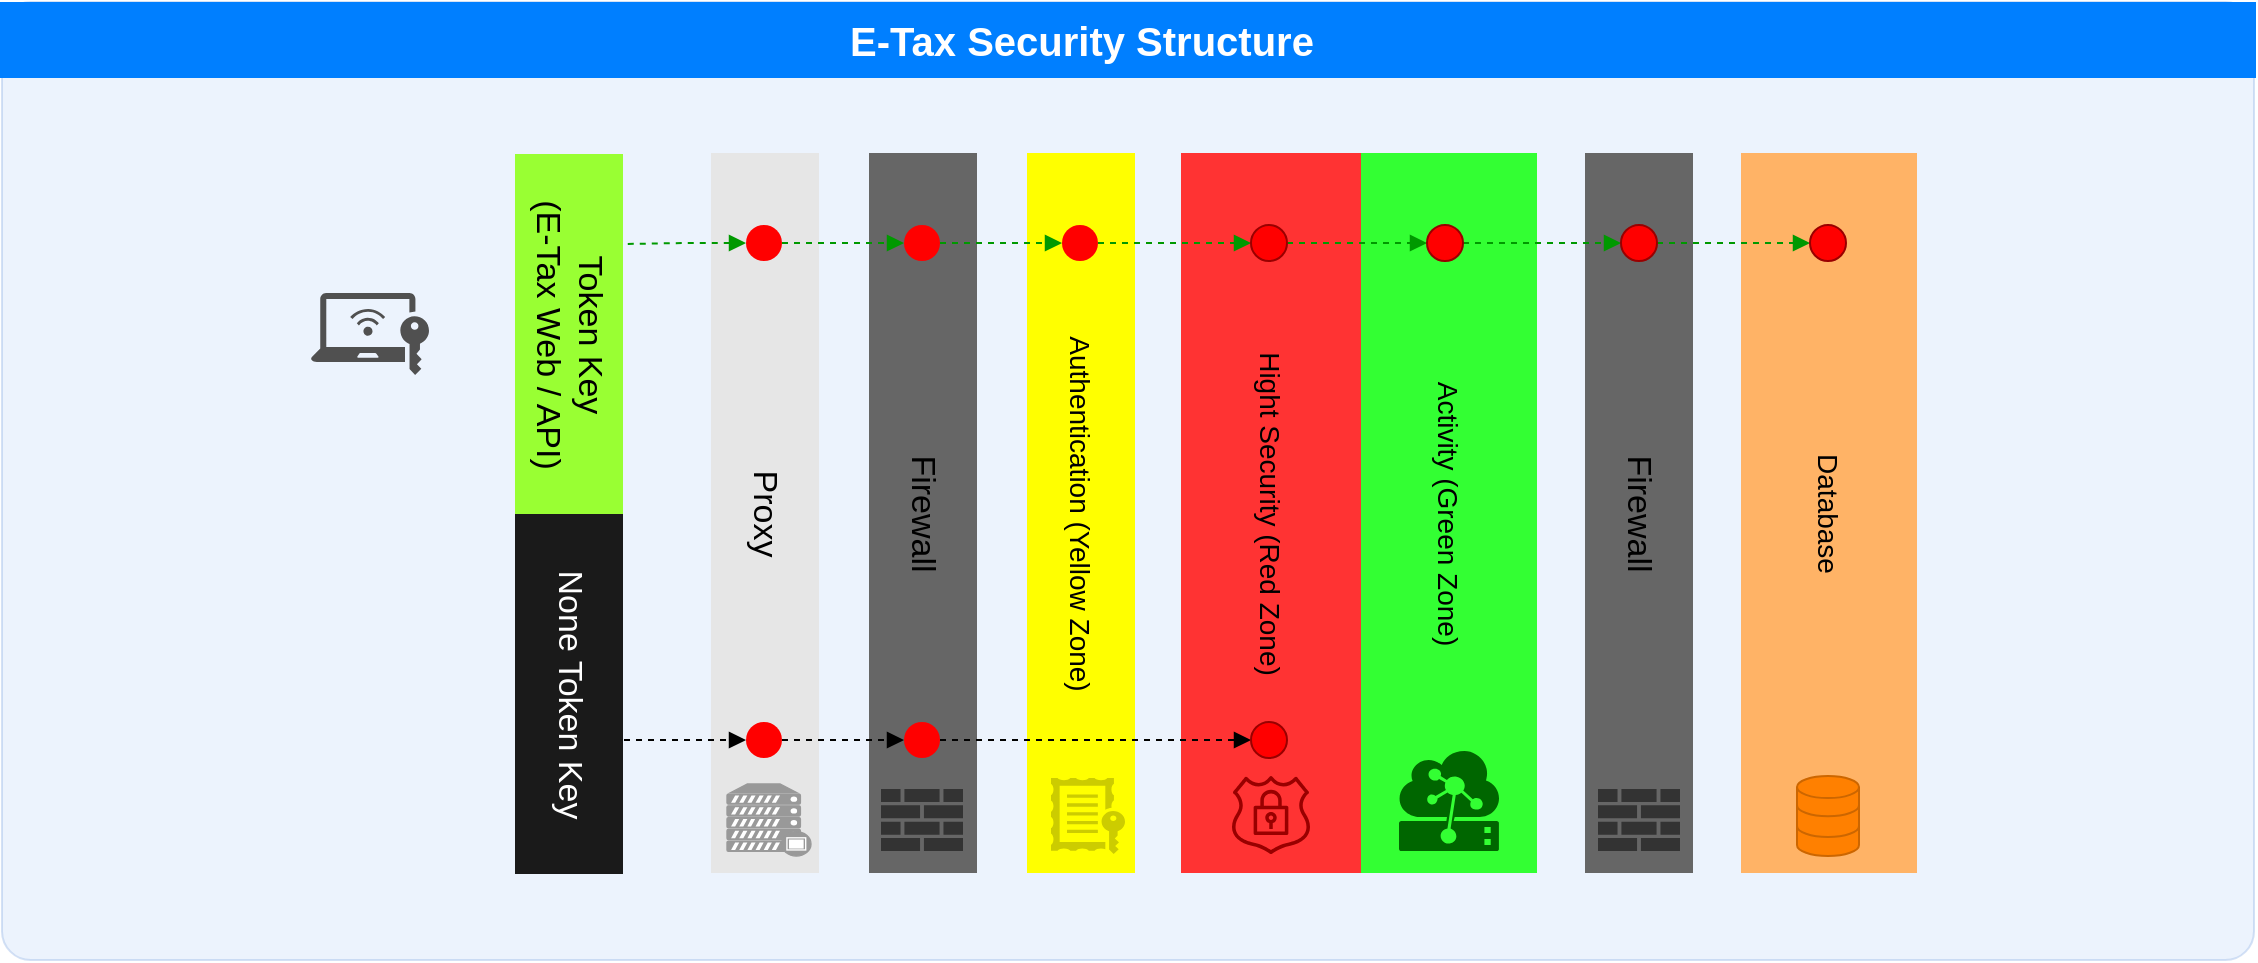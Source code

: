 <mxfile version="10.8.0" type="github"><diagram id="PLV-qCMO3cA54Ll05hI7" name="Page-1"><mxGraphModel dx="1220" dy="679" grid="0" gridSize="10" guides="1" tooltips="1" connect="1" arrows="1" fold="1" page="1" pageScale="1" pageWidth="1169" pageHeight="827" math="0" shadow="0"><root><mxCell id="0"/><mxCell id="1" parent="0"/><mxCell id="4-ckPs7uLOavXwWLIhGH-2" value="" style="rounded=1;whiteSpace=wrap;html=1;strokeColor=#A9C4EB;strokeWidth=1;fillColor=#dae8fc;fontSize=12;align=center;arcSize=3;opacity=50;" vertex="1" parent="1"><mxGeometry x="21" y="80" width="1126" height="479" as="geometry"/></mxCell><mxCell id="4-ckPs7uLOavXwWLIhGH-54" value="" style="rounded=0;whiteSpace=wrap;html=1;strokeColor=none;strokeWidth=1;fillColor=#007FFF;gradientColor=none;fontSize=17;fontColor=#FFFFFF;align=center;" vertex="1" parent="1"><mxGeometry x="20" y="80" width="1128" height="38" as="geometry"/></mxCell><mxCell id="4-ckPs7uLOavXwWLIhGH-1" value="E-Tax Security Structure" style="text;html=1;strokeColor=none;fillColor=none;align=center;verticalAlign=middle;whiteSpace=wrap;rounded=0;fontStyle=1;fontSize=20;fontColor=#FFFFFF;" vertex="1" parent="1"><mxGeometry x="431" y="80" width="260" height="38" as="geometry"/></mxCell><mxCell id="4-ckPs7uLOavXwWLIhGH-3" value="Hight Security (Red Zone)" style="whiteSpace=wrap;html=1;dashed=1;strokeColor=none;strokeWidth=2;fillColor=#FF3333;fontFamily=Helvetica;fontSize=14;fontColor=#000000;fontStyle=0;rotation=90;align=center;" vertex="1" parent="1"><mxGeometry x="475.5" y="290.5" width="360" height="90" as="geometry"/></mxCell><mxCell id="4-ckPs7uLOavXwWLIhGH-4" value="Activity (Green Zone)" style="whiteSpace=wrap;html=1;dashed=1;strokeColor=none;strokeWidth=2;fillColor=#33FF33;fontFamily=Helvetica;fontSize=14;fontColor=#000000;fontStyle=0;rotation=90;align=center;" vertex="1" parent="1"><mxGeometry x="564.5" y="291.5" width="360" height="88" as="geometry"/></mxCell><mxCell id="4-ckPs7uLOavXwWLIhGH-5" value="Database" style="whiteSpace=wrap;html=1;dashed=1;strokeColor=none;strokeWidth=2;fillColor=#FFB366;fontFamily=Helvetica;fontSize=14;fontColor=#000000;fontStyle=0;rotation=90;align=center;" vertex="1" parent="1"><mxGeometry x="754.5" y="291.5" width="360" height="88" as="geometry"/></mxCell><mxCell id="4-ckPs7uLOavXwWLIhGH-6" value="Authentication (Yellow Zone)" style="whiteSpace=wrap;html=1;dashed=1;strokeColor=none;strokeWidth=2;fillColor=#FFFF00;fontFamily=Helvetica;fontSize=14;fontColor=#000000;fontStyle=0;rotation=90;align=center;" vertex="1" parent="1"><mxGeometry x="380.5" y="308.5" width="360" height="54" as="geometry"/></mxCell><mxCell id="4-ckPs7uLOavXwWLIhGH-33" value="" style="shadow=0;dashed=0;html=1;strokeColor=none;labelPosition=center;verticalLabelPosition=bottom;verticalAlign=top;align=center;shape=mxgraph.mscae.cloud.iot_edge;fillColor=#006600;pointerEvents=1;fontSize=12;fontColor=#999999;" vertex="1" parent="1"><mxGeometry x="719.5" y="454.5" width="50" height="50" as="geometry"/></mxCell><mxCell id="4-ckPs7uLOavXwWLIhGH-13" value="Firewall" style="whiteSpace=wrap;html=1;dashed=1;strokeColor=none;strokeWidth=2;fillColor=#666666;fontFamily=Helvetica;fontSize=17;fontColor=#000000;fontStyle=0;rotation=90;align=center;" vertex="1" parent="1"><mxGeometry x="659.5" y="308.5" width="360" height="54" as="geometry"/></mxCell><mxCell id="4-ckPs7uLOavXwWLIhGH-28" value="" style="html=1;verticalLabelPosition=bottom;align=center;labelBackgroundColor=#ffffff;verticalAlign=top;strokeWidth=1;strokeColor=#CC6600;fillColor=#FF8000;shadow=0;dashed=0;shape=mxgraph.ios7.icons.data;fontSize=17;" vertex="1" parent="1"><mxGeometry x="918.5" y="467" width="31" height="40" as="geometry"/></mxCell><mxCell id="4-ckPs7uLOavXwWLIhGH-9" value="Firewall" style="whiteSpace=wrap;html=1;dashed=1;strokeColor=none;strokeWidth=2;fillColor=#666666;fontFamily=Helvetica;fontSize=17;fontColor=#000000;fontStyle=0;rotation=90;align=center;" vertex="1" parent="1"><mxGeometry x="301.5" y="308.5" width="360" height="54" as="geometry"/></mxCell><mxCell id="4-ckPs7uLOavXwWLIhGH-30" value="" style="outlineConnect=0;fontColor=#232F3E;gradientColor=none;fillColor=#990000;strokeColor=none;dashed=0;verticalLabelPosition=bottom;verticalAlign=top;align=center;html=1;fontSize=12;fontStyle=0;aspect=fixed;pointerEvents=1;shape=mxgraph.aws4.ssl_padlock;" vertex="1" parent="1"><mxGeometry x="635.5" y="467" width="40" height="39" as="geometry"/></mxCell><mxCell id="4-ckPs7uLOavXwWLIhGH-38" value="" style="pointerEvents=1;shadow=0;dashed=0;html=1;strokeColor=none;labelPosition=center;verticalLabelPosition=bottom;verticalAlign=top;outlineConnect=0;align=center;shape=mxgraph.office.concepts.firewall;fillColor=#333333;fontSize=17;" vertex="1" parent="1"><mxGeometry x="460.5" y="473.5" width="41" height="31" as="geometry"/></mxCell><mxCell id="4-ckPs7uLOavXwWLIhGH-39" value="" style="pointerEvents=1;shadow=0;dashed=0;html=1;strokeColor=none;labelPosition=center;verticalLabelPosition=bottom;verticalAlign=top;outlineConnect=0;align=center;shape=mxgraph.office.concepts.firewall;fillColor=#333333;fontSize=17;" vertex="1" parent="1"><mxGeometry x="819" y="473.5" width="41" height="31" as="geometry"/></mxCell><mxCell id="4-ckPs7uLOavXwWLIhGH-40" value="" style="pointerEvents=1;shadow=0;dashed=0;html=1;strokeColor=none;fillColor=#CCCC00;labelPosition=center;verticalLabelPosition=bottom;verticalAlign=top;outlineConnect=0;align=center;shape=mxgraph.office.concepts.license;fontSize=17;" vertex="1" parent="1"><mxGeometry x="545.5" y="468" width="37" height="38" as="geometry"/></mxCell><mxCell id="4-ckPs7uLOavXwWLIhGH-41" value="" style="pointerEvents=1;shadow=0;dashed=0;html=1;strokeColor=none;fillColor=#505050;labelPosition=center;verticalLabelPosition=bottom;verticalAlign=top;outlineConnect=0;align=center;shape=mxgraph.office.concepts.remote_access;fontSize=17;" vertex="1" parent="1"><mxGeometry x="175.5" y="225.5" width="59" height="41" as="geometry"/></mxCell><mxCell id="4-ckPs7uLOavXwWLIhGH-42" value="Token Key&lt;br&gt;(E-Tax Web / API)&lt;br&gt;" style="whiteSpace=wrap;html=1;dashed=1;strokeColor=none;strokeWidth=2;fillColor=#99FF33;fontFamily=Helvetica;fontSize=17;fontColor=#000000;fontStyle=0;rotation=90;align=center;" vertex="1" parent="1"><mxGeometry x="214.5" y="219" width="180" height="54" as="geometry"/></mxCell><mxCell id="4-ckPs7uLOavXwWLIhGH-43" value="None Token Key" style="whiteSpace=wrap;html=1;dashed=1;strokeColor=none;strokeWidth=2;fillColor=#1A1A1A;fontFamily=Helvetica;fontSize=17;fontColor=#FFFFFF;fontStyle=0;rotation=90;align=center;" vertex="1" parent="1"><mxGeometry x="214.5" y="399" width="180" height="54" as="geometry"/></mxCell><mxCell id="4-ckPs7uLOavXwWLIhGH-44" value="Proxy" style="whiteSpace=wrap;html=1;dashed=1;strokeColor=none;strokeWidth=2;fillColor=#E6E6E6;fontFamily=Helvetica;fontSize=17;fontColor=#000000;fontStyle=0;rotation=90;align=center;" vertex="1" parent="1"><mxGeometry x="222.5" y="308.5" width="360" height="54" as="geometry"/></mxCell><mxCell id="4-ckPs7uLOavXwWLIhGH-45" value="" style="fontColor=#0066CC;verticalAlign=top;verticalLabelPosition=bottom;labelPosition=center;align=center;html=1;outlineConnect=0;fillColor=#999999;strokeColor=#999999;gradientColor=none;gradientDirection=north;strokeWidth=2;shape=mxgraph.networks.proxy_server;" vertex="1" parent="1"><mxGeometry x="383.5" y="471" width="42" height="36" as="geometry"/></mxCell><mxCell id="4-ckPs7uLOavXwWLIhGH-52" value="" style="shape=image;html=1;verticalAlign=top;verticalLabelPosition=bottom;labelBackgroundColor=#ffffff;imageAspect=0;aspect=fixed;image=https://cdn0.iconfinder.com/data/icons/kameleon-free-pack/110/Hacker-128.png;strokeColor=#999999;strokeWidth=1;fillColor=#99FF33;gradientColor=#3399FF;fontSize=17;fontColor=#FFFFFF;align=center;" vertex="1" parent="1"><mxGeometry x="156" y="381.5" width="98" height="98" as="geometry"/></mxCell><mxCell id="4-ckPs7uLOavXwWLIhGH-76" style="edgeStyle=orthogonalEdgeStyle;rounded=0;orthogonalLoop=1;jettySize=auto;html=1;exitX=1;exitY=0.5;exitDx=0;exitDy=0;entryX=0;entryY=0.5;entryDx=0;entryDy=0;dashed=1;startArrow=none;startFill=0;endArrow=block;endFill=1;strokeColor=#000000;strokeWidth=1;fontSize=17;fontColor=#FFFFFF;" edge="1" parent="1" source="4-ckPs7uLOavXwWLIhGH-55" target="4-ckPs7uLOavXwWLIhGH-56"><mxGeometry relative="1" as="geometry"/></mxCell><mxCell id="4-ckPs7uLOavXwWLIhGH-55" value="" style="ellipse;whiteSpace=wrap;html=1;aspect=fixed;strokeColor=none;strokeWidth=1;fillColor=#FF0000;gradientColor=none;fontSize=17;fontColor=#FFFFFF;align=center;" vertex="1" parent="1"><mxGeometry x="393" y="440" width="18" height="18" as="geometry"/></mxCell><mxCell id="4-ckPs7uLOavXwWLIhGH-77" style="edgeStyle=orthogonalEdgeStyle;rounded=0;orthogonalLoop=1;jettySize=auto;html=1;exitX=1;exitY=0.5;exitDx=0;exitDy=0;entryX=0;entryY=0.5;entryDx=0;entryDy=0;dashed=1;startArrow=none;startFill=0;endArrow=block;endFill=1;strokeColor=#000000;strokeWidth=1;fontSize=17;fontColor=#FFFFFF;" edge="1" parent="1" source="4-ckPs7uLOavXwWLIhGH-56" target="4-ckPs7uLOavXwWLIhGH-73"><mxGeometry relative="1" as="geometry"/></mxCell><mxCell id="4-ckPs7uLOavXwWLIhGH-56" value="" style="ellipse;whiteSpace=wrap;html=1;aspect=fixed;strokeColor=none;strokeWidth=1;fillColor=#FF0000;gradientColor=none;fontSize=17;fontColor=#FFFFFF;align=center;" vertex="1" parent="1"><mxGeometry x="472" y="440" width="18" height="18" as="geometry"/></mxCell><mxCell id="4-ckPs7uLOavXwWLIhGH-66" style="edgeStyle=orthogonalEdgeStyle;rounded=0;orthogonalLoop=1;jettySize=auto;html=1;exitX=0;exitY=0.5;exitDx=0;exitDy=0;entryX=0.25;entryY=0;entryDx=0;entryDy=0;dashed=1;startArrow=block;startFill=1;endArrow=none;endFill=0;strokeColor=#009900;strokeWidth=1;fontSize=17;fontColor=#FFFFFF;" edge="1" parent="1" source="4-ckPs7uLOavXwWLIhGH-58" target="4-ckPs7uLOavXwWLIhGH-42"><mxGeometry relative="1" as="geometry"/></mxCell><mxCell id="4-ckPs7uLOavXwWLIhGH-67" style="edgeStyle=orthogonalEdgeStyle;rounded=0;orthogonalLoop=1;jettySize=auto;html=1;exitX=1;exitY=0.5;exitDx=0;exitDy=0;entryX=0;entryY=0.5;entryDx=0;entryDy=0;dashed=1;startArrow=none;startFill=0;endArrow=block;endFill=1;strokeColor=#009900;strokeWidth=1;fontSize=17;fontColor=#FFFFFF;" edge="1" parent="1" source="4-ckPs7uLOavXwWLIhGH-58" target="4-ckPs7uLOavXwWLIhGH-59"><mxGeometry relative="1" as="geometry"/></mxCell><mxCell id="4-ckPs7uLOavXwWLIhGH-58" value="" style="ellipse;whiteSpace=wrap;html=1;aspect=fixed;strokeColor=none;strokeWidth=1;fillColor=#FF0000;gradientColor=none;fontSize=17;fontColor=#FFFFFF;align=center;" vertex="1" parent="1"><mxGeometry x="393" y="191.5" width="18" height="18" as="geometry"/></mxCell><mxCell id="4-ckPs7uLOavXwWLIhGH-68" style="edgeStyle=orthogonalEdgeStyle;rounded=0;orthogonalLoop=1;jettySize=auto;html=1;exitX=1;exitY=0.5;exitDx=0;exitDy=0;entryX=0;entryY=0.5;entryDx=0;entryDy=0;dashed=1;startArrow=none;startFill=0;endArrow=block;endFill=1;strokeColor=#009900;strokeWidth=1;fontSize=17;fontColor=#FFFFFF;" edge="1" parent="1" source="4-ckPs7uLOavXwWLIhGH-59" target="4-ckPs7uLOavXwWLIhGH-60"><mxGeometry relative="1" as="geometry"/></mxCell><mxCell id="4-ckPs7uLOavXwWLIhGH-59" value="" style="ellipse;whiteSpace=wrap;html=1;aspect=fixed;strokeColor=none;strokeWidth=1;fillColor=#FF0000;gradientColor=none;fontSize=17;fontColor=#FFFFFF;align=center;" vertex="1" parent="1"><mxGeometry x="472" y="191.5" width="18" height="18" as="geometry"/></mxCell><mxCell id="4-ckPs7uLOavXwWLIhGH-69" style="edgeStyle=orthogonalEdgeStyle;rounded=0;orthogonalLoop=1;jettySize=auto;html=1;exitX=1;exitY=0.5;exitDx=0;exitDy=0;entryX=0;entryY=0.5;entryDx=0;entryDy=0;dashed=1;startArrow=none;startFill=0;endArrow=block;endFill=1;strokeColor=#009900;strokeWidth=1;fontSize=17;fontColor=#FFFFFF;" edge="1" parent="1" source="4-ckPs7uLOavXwWLIhGH-60" target="4-ckPs7uLOavXwWLIhGH-61"><mxGeometry relative="1" as="geometry"/></mxCell><mxCell id="4-ckPs7uLOavXwWLIhGH-60" value="" style="ellipse;whiteSpace=wrap;html=1;aspect=fixed;strokeColor=none;strokeWidth=1;fillColor=#FF0000;gradientColor=none;fontSize=17;fontColor=#FFFFFF;align=center;" vertex="1" parent="1"><mxGeometry x="551" y="191.5" width="18" height="18" as="geometry"/></mxCell><mxCell id="4-ckPs7uLOavXwWLIhGH-70" style="edgeStyle=orthogonalEdgeStyle;rounded=0;orthogonalLoop=1;jettySize=auto;html=1;exitX=1;exitY=0.5;exitDx=0;exitDy=0;entryX=0;entryY=0.5;entryDx=0;entryDy=0;dashed=1;startArrow=none;startFill=0;endArrow=block;endFill=1;strokeColor=#009900;strokeWidth=1;fontSize=17;fontColor=#FFFFFF;" edge="1" parent="1" source="4-ckPs7uLOavXwWLIhGH-61" target="4-ckPs7uLOavXwWLIhGH-62"><mxGeometry relative="1" as="geometry"/></mxCell><mxCell id="4-ckPs7uLOavXwWLIhGH-61" value="" style="ellipse;whiteSpace=wrap;html=1;aspect=fixed;strokeColor=#990000;strokeWidth=1;fillColor=#FF0000;gradientColor=none;fontSize=17;fontColor=#FFFFFF;align=center;" vertex="1" parent="1"><mxGeometry x="645.5" y="191.5" width="18" height="18" as="geometry"/></mxCell><mxCell id="4-ckPs7uLOavXwWLIhGH-71" style="edgeStyle=orthogonalEdgeStyle;rounded=0;orthogonalLoop=1;jettySize=auto;html=1;exitX=1;exitY=0.5;exitDx=0;exitDy=0;entryX=0;entryY=0.5;entryDx=0;entryDy=0;dashed=1;startArrow=none;startFill=0;endArrow=block;endFill=1;strokeColor=#009900;strokeWidth=1;fontSize=17;fontColor=#FFFFFF;" edge="1" parent="1" source="4-ckPs7uLOavXwWLIhGH-62" target="4-ckPs7uLOavXwWLIhGH-63"><mxGeometry relative="1" as="geometry"/></mxCell><mxCell id="4-ckPs7uLOavXwWLIhGH-62" value="" style="ellipse;whiteSpace=wrap;html=1;aspect=fixed;strokeColor=#990000;strokeWidth=1;fillColor=#FF0000;gradientColor=none;fontSize=17;fontColor=#FFFFFF;align=center;" vertex="1" parent="1"><mxGeometry x="733.5" y="191.5" width="18" height="18" as="geometry"/></mxCell><mxCell id="4-ckPs7uLOavXwWLIhGH-72" style="edgeStyle=orthogonalEdgeStyle;rounded=0;orthogonalLoop=1;jettySize=auto;html=1;exitX=1;exitY=0.5;exitDx=0;exitDy=0;entryX=0;entryY=0.5;entryDx=0;entryDy=0;dashed=1;startArrow=none;startFill=0;endArrow=block;endFill=1;strokeColor=#009900;strokeWidth=1;fontSize=17;fontColor=#FFFFFF;" edge="1" parent="1" source="4-ckPs7uLOavXwWLIhGH-63" target="4-ckPs7uLOavXwWLIhGH-64"><mxGeometry relative="1" as="geometry"/></mxCell><mxCell id="4-ckPs7uLOavXwWLIhGH-63" value="" style="ellipse;whiteSpace=wrap;html=1;aspect=fixed;strokeColor=#990000;strokeWidth=1;fillColor=#FF0000;gradientColor=none;fontSize=17;fontColor=#FFFFFF;align=center;" vertex="1" parent="1"><mxGeometry x="830.5" y="191.5" width="18" height="18" as="geometry"/></mxCell><mxCell id="4-ckPs7uLOavXwWLIhGH-64" value="" style="ellipse;whiteSpace=wrap;html=1;aspect=fixed;strokeColor=#990000;strokeWidth=1;fillColor=#FF0000;gradientColor=none;fontSize=17;fontColor=#FFFFFF;align=center;" vertex="1" parent="1"><mxGeometry x="925" y="191.5" width="18" height="18" as="geometry"/></mxCell><mxCell id="4-ckPs7uLOavXwWLIhGH-73" value="" style="ellipse;whiteSpace=wrap;html=1;aspect=fixed;strokeColor=#990000;strokeWidth=1;fillColor=#FF0000;gradientColor=none;fontSize=17;fontColor=#FFFFFF;align=center;" vertex="1" parent="1"><mxGeometry x="645.5" y="440" width="18" height="18" as="geometry"/></mxCell><mxCell id="4-ckPs7uLOavXwWLIhGH-78" style="edgeStyle=orthogonalEdgeStyle;rounded=0;orthogonalLoop=1;jettySize=auto;html=1;exitX=1;exitY=0.5;exitDx=0;exitDy=0;entryX=0;entryY=0.5;entryDx=0;entryDy=0;dashed=1;startArrow=none;startFill=0;endArrow=block;endFill=1;strokeColor=#000000;strokeWidth=1;fontSize=17;fontColor=#FFFFFF;" edge="1" parent="1"><mxGeometry relative="1" as="geometry"><mxPoint x="332" y="449" as="sourcePoint"/><mxPoint x="393" y="449" as="targetPoint"/></mxGeometry></mxCell></root></mxGraphModel></diagram></mxfile>